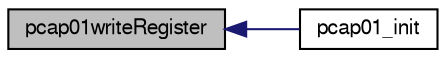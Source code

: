 digraph "pcap01writeRegister"
{
  edge [fontname="FreeSans",fontsize="10",labelfontname="FreeSans",labelfontsize="10"];
  node [fontname="FreeSans",fontsize="10",shape=record];
  rankdir="LR";
  Node1 [label="pcap01writeRegister",height=0.2,width=0.4,color="black", fillcolor="grey75", style="filled", fontcolor="black"];
  Node1 -> Node2 [dir="back",color="midnightblue",fontsize="10",style="solid",fontname="FreeSans"];
  Node2 [label="pcap01_init",height=0.2,width=0.4,color="black", fillcolor="white", style="filled",URL="$humid__pcap01_8h.html#a7df001a5f1314fe346b4c130c76b2cc0"];
}
